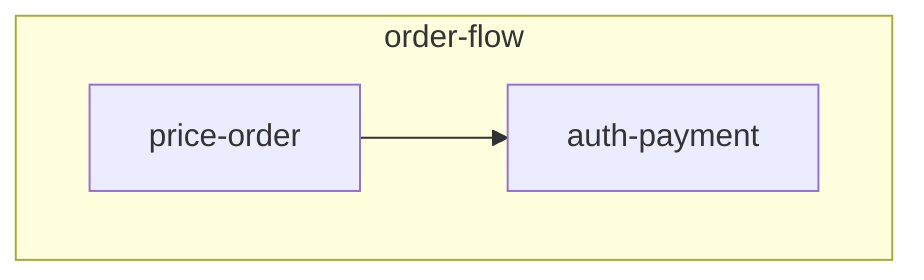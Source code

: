 graph TD
  subgraph order-flow
    price-order[price-order]
    auth-payment[auth-payment]
    price-order --> auth-payment
  end